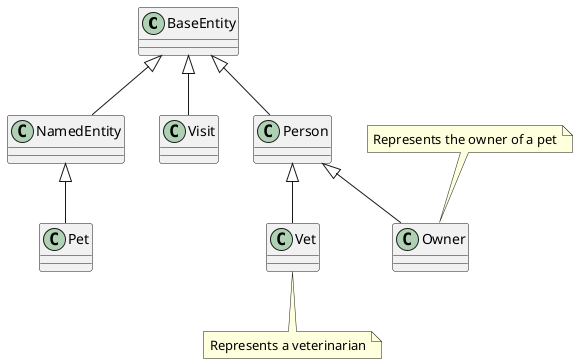 @startuml

class BaseEntity
class NamedEntity
class Visit
class Vet
note bottom of Vet
Represents a veterinarian
end note

class Person
class Pet
class Owner
note top of Owner
Represents the owner of a pet
end note


BaseEntity <|-- NamedEntity
BaseEntity <|-- Visit
Person <|-- Vet
BaseEntity <|-- Person
NamedEntity <|-- Pet
Person <|-- Owner
@enduml
